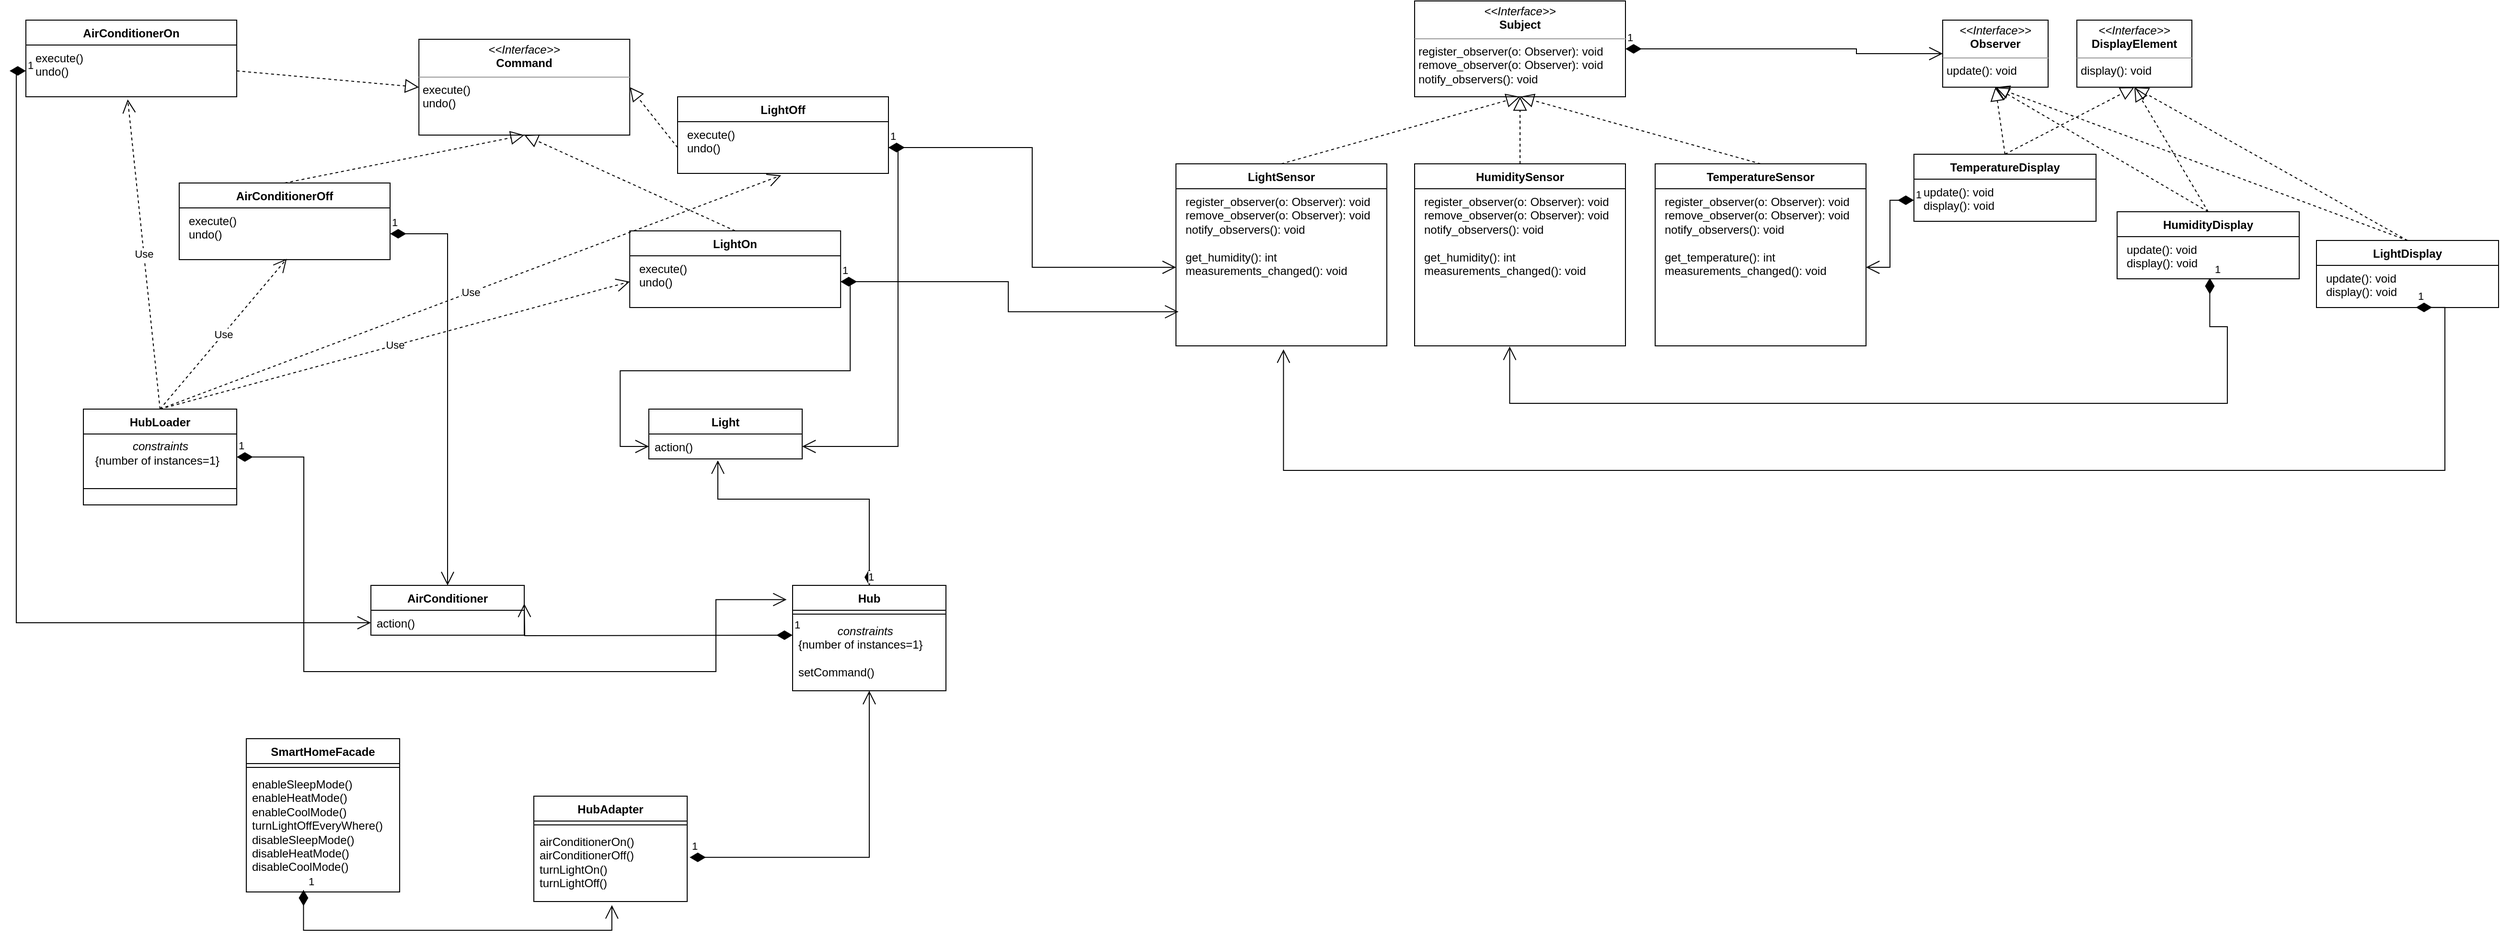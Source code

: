 <mxfile version="22.1.5" type="github">
  <diagram name="Страница — 1" id="e6R8NmJ5cwCOA_7DKm6S">
    <mxGraphModel dx="4644" dy="724" grid="1" gridSize="10" guides="1" tooltips="1" connect="1" arrows="1" fold="1" page="1" pageScale="1" pageWidth="827" pageHeight="1169" math="0" shadow="0">
      <root>
        <mxCell id="0" />
        <mxCell id="1" parent="0" />
        <mxCell id="ES4Purk-44o4Dzp5gSK--14" value="&lt;p style=&quot;margin:0px;margin-top:4px;text-align:center;&quot;&gt;&lt;i&gt;&amp;lt;&amp;lt;Interface&amp;gt;&amp;gt;&lt;/i&gt;&lt;br&gt;&lt;b&gt;Command&lt;/b&gt;&lt;/p&gt;&lt;hr size=&quot;1&quot;&gt;&lt;p style=&quot;margin:0px;margin-left:4px;&quot;&gt;execute()&lt;/p&gt;&lt;p style=&quot;margin:0px;margin-left:4px;&quot;&gt;undo()&lt;/p&gt;" style="verticalAlign=top;align=left;overflow=fill;fontSize=12;fontFamily=Helvetica;html=1;whiteSpace=wrap;" parent="1" vertex="1">
          <mxGeometry x="-2279.91" y="60" width="220" height="100" as="geometry" />
        </mxCell>
        <mxCell id="ES4Purk-44o4Dzp5gSK--17" value="LightOn" style="swimlane;fontStyle=1;align=center;verticalAlign=top;childLayout=stackLayout;horizontal=1;startSize=26;horizontalStack=0;resizeParent=1;resizeParentMax=0;resizeLast=0;collapsible=1;marginBottom=0;whiteSpace=wrap;html=1;" parent="1" vertex="1">
          <mxGeometry x="-2059.91" y="260" width="220" height="80" as="geometry" />
        </mxCell>
        <mxCell id="ES4Purk-44o4Dzp5gSK--18" value="&lt;p style=&quot;border-color: var(--border-color); margin: 0px 0px 0px 4px;&quot;&gt;execute()&lt;/p&gt;&lt;p style=&quot;border-color: var(--border-color); margin: 0px 0px 0px 4px;&quot;&gt;undo()&lt;/p&gt;" style="text;strokeColor=none;fillColor=none;align=left;verticalAlign=top;spacingLeft=4;spacingRight=4;overflow=hidden;rotatable=0;points=[[0,0.5],[1,0.5]];portConstraint=eastwest;whiteSpace=wrap;html=1;" parent="ES4Purk-44o4Dzp5gSK--17" vertex="1">
          <mxGeometry y="26" width="220" height="54" as="geometry" />
        </mxCell>
        <mxCell id="ES4Purk-44o4Dzp5gSK--19" value="" style="endArrow=block;dashed=1;endFill=0;endSize=12;html=1;rounded=0;exitX=0.5;exitY=0;exitDx=0;exitDy=0;entryX=0.5;entryY=1;entryDx=0;entryDy=0;" parent="1" source="ES4Purk-44o4Dzp5gSK--17" target="ES4Purk-44o4Dzp5gSK--14" edge="1">
          <mxGeometry width="160" relative="1" as="geometry">
            <mxPoint x="-2109.91" y="260" as="sourcePoint" />
            <mxPoint x="-1949.91" y="260" as="targetPoint" />
          </mxGeometry>
        </mxCell>
        <mxCell id="ES4Purk-44o4Dzp5gSK--36" value="LightOff" style="swimlane;fontStyle=1;align=center;verticalAlign=top;childLayout=stackLayout;horizontal=1;startSize=26;horizontalStack=0;resizeParent=1;resizeParentMax=0;resizeLast=0;collapsible=1;marginBottom=0;whiteSpace=wrap;html=1;" parent="1" vertex="1">
          <mxGeometry x="-2010" y="120" width="220" height="80" as="geometry" />
        </mxCell>
        <mxCell id="ES4Purk-44o4Dzp5gSK--37" value="&lt;p style=&quot;border-color: var(--border-color); margin: 0px 0px 0px 4px;&quot;&gt;execute()&lt;/p&gt;&lt;p style=&quot;border-color: var(--border-color); margin: 0px 0px 0px 4px;&quot;&gt;undo()&lt;/p&gt;" style="text;strokeColor=none;fillColor=none;align=left;verticalAlign=top;spacingLeft=4;spacingRight=4;overflow=hidden;rotatable=0;points=[[0,0.5],[1,0.5]];portConstraint=eastwest;whiteSpace=wrap;html=1;" parent="ES4Purk-44o4Dzp5gSK--36" vertex="1">
          <mxGeometry y="26" width="220" height="54" as="geometry" />
        </mxCell>
        <mxCell id="ES4Purk-44o4Dzp5gSK--38" value="" style="endArrow=block;dashed=1;endFill=0;endSize=12;html=1;rounded=0;exitX=0;exitY=0.5;exitDx=0;exitDy=0;entryX=1;entryY=0.5;entryDx=0;entryDy=0;" parent="1" source="ES4Purk-44o4Dzp5gSK--37" target="ES4Purk-44o4Dzp5gSK--14" edge="1">
          <mxGeometry width="160" relative="1" as="geometry">
            <mxPoint x="-2149.91" y="280" as="sourcePoint" />
            <mxPoint x="-2149.91" y="190" as="targetPoint" />
          </mxGeometry>
        </mxCell>
        <mxCell id="ES4Purk-44o4Dzp5gSK--44" value="AirConditionerOn" style="swimlane;fontStyle=1;align=center;verticalAlign=top;childLayout=stackLayout;horizontal=1;startSize=26;horizontalStack=0;resizeParent=1;resizeParentMax=0;resizeLast=0;collapsible=1;marginBottom=0;whiteSpace=wrap;html=1;" parent="1" vertex="1">
          <mxGeometry x="-2690.0" y="40" width="220" height="80" as="geometry" />
        </mxCell>
        <mxCell id="ES4Purk-44o4Dzp5gSK--45" value="&lt;p style=&quot;border-color: var(--border-color); margin: 0px 0px 0px 4px;&quot;&gt;execute()&lt;/p&gt;&lt;p style=&quot;border-color: var(--border-color); margin: 0px 0px 0px 4px;&quot;&gt;undo()&lt;/p&gt;" style="text;strokeColor=none;fillColor=none;align=left;verticalAlign=top;spacingLeft=4;spacingRight=4;overflow=hidden;rotatable=0;points=[[0,0.5],[1,0.5]];portConstraint=eastwest;whiteSpace=wrap;html=1;" parent="ES4Purk-44o4Dzp5gSK--44" vertex="1">
          <mxGeometry y="26" width="220" height="54" as="geometry" />
        </mxCell>
        <mxCell id="ES4Purk-44o4Dzp5gSK--46" value="AirConditionerOff" style="swimlane;fontStyle=1;align=center;verticalAlign=top;childLayout=stackLayout;horizontal=1;startSize=26;horizontalStack=0;resizeParent=1;resizeParentMax=0;resizeLast=0;collapsible=1;marginBottom=0;whiteSpace=wrap;html=1;" parent="1" vertex="1">
          <mxGeometry x="-2530.0" y="210" width="220" height="80" as="geometry" />
        </mxCell>
        <mxCell id="ES4Purk-44o4Dzp5gSK--47" value="&lt;p style=&quot;border-color: var(--border-color); margin: 0px 0px 0px 4px;&quot;&gt;execute()&lt;/p&gt;&lt;p style=&quot;border-color: var(--border-color); margin: 0px 0px 0px 4px;&quot;&gt;undo()&lt;/p&gt;" style="text;strokeColor=none;fillColor=none;align=left;verticalAlign=top;spacingLeft=4;spacingRight=4;overflow=hidden;rotatable=0;points=[[0,0.5],[1,0.5]];portConstraint=eastwest;whiteSpace=wrap;html=1;" parent="ES4Purk-44o4Dzp5gSK--46" vertex="1">
          <mxGeometry y="26" width="220" height="54" as="geometry" />
        </mxCell>
        <mxCell id="ES4Purk-44o4Dzp5gSK--48" value="" style="endArrow=block;dashed=1;endFill=0;endSize=12;html=1;rounded=0;exitX=0.5;exitY=0;exitDx=0;exitDy=0;entryX=0.5;entryY=1;entryDx=0;entryDy=0;" parent="1" source="ES4Purk-44o4Dzp5gSK--46" target="ES4Purk-44o4Dzp5gSK--14" edge="1">
          <mxGeometry width="160" relative="1" as="geometry">
            <mxPoint x="-1929.91" y="240" as="sourcePoint" />
            <mxPoint x="-2159.91" y="170" as="targetPoint" />
          </mxGeometry>
        </mxCell>
        <mxCell id="ES4Purk-44o4Dzp5gSK--49" value="" style="endArrow=block;dashed=1;endFill=0;endSize=12;html=1;rounded=0;exitX=1;exitY=0.5;exitDx=0;exitDy=0;entryX=0;entryY=0.5;entryDx=0;entryDy=0;" parent="1" source="ES4Purk-44o4Dzp5gSK--45" target="ES4Purk-44o4Dzp5gSK--14" edge="1">
          <mxGeometry width="160" relative="1" as="geometry">
            <mxPoint x="-1919.91" y="370" as="sourcePoint" />
            <mxPoint x="-2159.91" y="170" as="targetPoint" />
          </mxGeometry>
        </mxCell>
        <mxCell id="ES4Purk-44o4Dzp5gSK--50" value="Light" style="swimlane;fontStyle=1;align=center;verticalAlign=top;childLayout=stackLayout;horizontal=1;startSize=26;horizontalStack=0;resizeParent=1;resizeParentMax=0;resizeLast=0;collapsible=1;marginBottom=0;whiteSpace=wrap;html=1;" parent="1" vertex="1">
          <mxGeometry x="-2040.0" y="446" width="160" height="52" as="geometry" />
        </mxCell>
        <mxCell id="ES4Purk-44o4Dzp5gSK--53" value="action()" style="text;strokeColor=none;fillColor=none;align=left;verticalAlign=top;spacingLeft=4;spacingRight=4;overflow=hidden;rotatable=0;points=[[0,0.5],[1,0.5]];portConstraint=eastwest;whiteSpace=wrap;html=1;" parent="ES4Purk-44o4Dzp5gSK--50" vertex="1">
          <mxGeometry y="26" width="160" height="26" as="geometry" />
        </mxCell>
        <mxCell id="ES4Purk-44o4Dzp5gSK--54" value="1" style="endArrow=open;html=1;endSize=12;startArrow=diamondThin;startSize=14;startFill=1;edgeStyle=orthogonalEdgeStyle;align=left;verticalAlign=bottom;rounded=0;entryX=0.45;entryY=1.056;entryDx=0;entryDy=0;exitX=0.5;exitY=0;exitDx=0;exitDy=0;entryPerimeter=0;" parent="1" source="ES4Purk-44o4Dzp5gSK--61" target="ES4Purk-44o4Dzp5gSK--53" edge="1">
          <mxGeometry x="-1" y="3" relative="1" as="geometry">
            <mxPoint x="-1609.91" y="150" as="sourcePoint" />
            <mxPoint x="-1679.91" y="316" as="targetPoint" />
            <Array as="points">
              <mxPoint x="-1810" y="540" />
              <mxPoint x="-1968" y="540" />
            </Array>
          </mxGeometry>
        </mxCell>
        <mxCell id="ES4Purk-44o4Dzp5gSK--55" value="1" style="endArrow=open;html=1;endSize=12;startArrow=diamondThin;startSize=14;startFill=1;edgeStyle=orthogonalEdgeStyle;align=left;verticalAlign=bottom;rounded=0;exitX=1;exitY=0.5;exitDx=0;exitDy=0;entryX=1;entryY=0.5;entryDx=0;entryDy=0;" parent="1" source="ES4Purk-44o4Dzp5gSK--37" target="ES4Purk-44o4Dzp5gSK--53" edge="1">
          <mxGeometry x="-1" y="3" relative="1" as="geometry">
            <mxPoint x="-1629.91" y="114" as="sourcePoint" />
            <mxPoint x="-1609.91" y="230" as="targetPoint" />
            <Array as="points">
              <mxPoint x="-1780" y="173" />
              <mxPoint x="-1780" y="485" />
            </Array>
          </mxGeometry>
        </mxCell>
        <mxCell id="ES4Purk-44o4Dzp5gSK--58" value="1" style="endArrow=open;html=1;endSize=12;startArrow=diamondThin;startSize=14;startFill=1;edgeStyle=orthogonalEdgeStyle;align=left;verticalAlign=bottom;rounded=0;exitX=1;exitY=0.5;exitDx=0;exitDy=0;entryX=0;entryY=0.5;entryDx=0;entryDy=0;" parent="1" source="ES4Purk-44o4Dzp5gSK--18" target="ES4Purk-44o4Dzp5gSK--53" edge="1">
          <mxGeometry x="-1" y="3" relative="1" as="geometry">
            <mxPoint x="-1759.91" y="263" as="sourcePoint" />
            <mxPoint x="-1689.91" y="489" as="targetPoint" />
          </mxGeometry>
        </mxCell>
        <mxCell id="ES4Purk-44o4Dzp5gSK--59" value="AirConditioner" style="swimlane;fontStyle=1;align=center;verticalAlign=top;childLayout=stackLayout;horizontal=1;startSize=26;horizontalStack=0;resizeParent=1;resizeParentMax=0;resizeLast=0;collapsible=1;marginBottom=0;whiteSpace=wrap;html=1;" parent="1" vertex="1">
          <mxGeometry x="-2330.0" y="630" width="160" height="52" as="geometry" />
        </mxCell>
        <mxCell id="ES4Purk-44o4Dzp5gSK--60" value="action()" style="text;strokeColor=none;fillColor=none;align=left;verticalAlign=top;spacingLeft=4;spacingRight=4;overflow=hidden;rotatable=0;points=[[0,0.5],[1,0.5]];portConstraint=eastwest;whiteSpace=wrap;html=1;" parent="ES4Purk-44o4Dzp5gSK--59" vertex="1">
          <mxGeometry y="26" width="160" height="26" as="geometry" />
        </mxCell>
        <mxCell id="ES4Purk-44o4Dzp5gSK--61" value="Hub&lt;br&gt;" style="swimlane;fontStyle=1;align=center;verticalAlign=top;childLayout=stackLayout;horizontal=1;startSize=26;horizontalStack=0;resizeParent=1;resizeParentMax=0;resizeLast=0;collapsible=1;marginBottom=0;whiteSpace=wrap;html=1;" parent="1" vertex="1">
          <mxGeometry x="-1890" y="630" width="160" height="110" as="geometry" />
        </mxCell>
        <mxCell id="ES4Purk-44o4Dzp5gSK--63" value="" style="line;strokeWidth=1;fillColor=none;align=left;verticalAlign=middle;spacingTop=-1;spacingLeft=3;spacingRight=3;rotatable=0;labelPosition=right;points=[];portConstraint=eastwest;strokeColor=inherit;" parent="ES4Purk-44o4Dzp5gSK--61" vertex="1">
          <mxGeometry y="26" width="160" height="8" as="geometry" />
        </mxCell>
        <mxCell id="ES4Purk-44o4Dzp5gSK--64" value="&lt;div style=&quot;text-align: center;&quot;&gt;&lt;i style=&quot;background-color: initial;&quot;&gt;constraints&lt;/i&gt;&lt;/div&gt;&lt;div style=&quot;text-align: center;&quot;&gt;&lt;span style=&quot;background-color: initial;&quot;&gt;{number of instances=1}&amp;nbsp; &amp;nbsp;&lt;/span&gt;&lt;/div&gt;&lt;div style=&quot;&quot;&gt;&lt;span style=&quot;background-color: initial;&quot;&gt;&lt;br&gt;&lt;/span&gt;&lt;/div&gt;&lt;div style=&quot;&quot;&gt;&lt;span style=&quot;background-color: initial;&quot;&gt;setCommand()&lt;/span&gt;&lt;br&gt;&lt;/div&gt;" style="text;strokeColor=none;fillColor=none;align=left;verticalAlign=top;spacingLeft=4;spacingRight=4;overflow=hidden;rotatable=0;points=[[0,0.5],[1,0.5]];portConstraint=eastwest;whiteSpace=wrap;html=1;" parent="ES4Purk-44o4Dzp5gSK--61" vertex="1">
          <mxGeometry y="34" width="160" height="76" as="geometry" />
        </mxCell>
        <mxCell id="ES4Purk-44o4Dzp5gSK--65" value="1" style="endArrow=open;html=1;endSize=12;startArrow=diamondThin;startSize=14;startFill=1;edgeStyle=orthogonalEdgeStyle;align=left;verticalAlign=bottom;rounded=0;exitX=1;exitY=0.5;exitDx=0;exitDy=0;entryX=0.5;entryY=0;entryDx=0;entryDy=0;" parent="1" source="ES4Purk-44o4Dzp5gSK--47" target="ES4Purk-44o4Dzp5gSK--59" edge="1">
          <mxGeometry x="-1" y="3" relative="1" as="geometry">
            <mxPoint x="-2339.91" y="529.5" as="sourcePoint" />
            <mxPoint x="-2399.91" y="600" as="targetPoint" />
            <Array as="points">
              <mxPoint x="-2250" y="263" />
            </Array>
          </mxGeometry>
        </mxCell>
        <mxCell id="ES4Purk-44o4Dzp5gSK--66" value="1" style="endArrow=open;html=1;endSize=12;startArrow=diamondThin;startSize=14;startFill=1;edgeStyle=orthogonalEdgeStyle;align=left;verticalAlign=bottom;rounded=0;exitX=0;exitY=0.5;exitDx=0;exitDy=0;entryX=0;entryY=0.5;entryDx=0;entryDy=0;" parent="1" source="ES4Purk-44o4Dzp5gSK--45" target="ES4Purk-44o4Dzp5gSK--60" edge="1">
          <mxGeometry x="-1" y="3" relative="1" as="geometry">
            <mxPoint x="-2389.91" y="469" as="sourcePoint" />
            <mxPoint x="-2299.91" y="625" as="targetPoint" />
          </mxGeometry>
        </mxCell>
        <mxCell id="LgK20xLnih33IUUHt0mr-1" value="1" style="endArrow=open;html=1;endSize=12;startArrow=diamondThin;startSize=14;startFill=1;edgeStyle=orthogonalEdgeStyle;align=left;verticalAlign=bottom;rounded=0;entryX=1;entryY=0.5;entryDx=0;entryDy=0;exitX=0;exitY=0.5;exitDx=0;exitDy=0;" parent="1" edge="1">
          <mxGeometry x="-1" y="-2" relative="1" as="geometry">
            <mxPoint x="-1890" y="682" as="sourcePoint" />
            <mxPoint x="-2170.0" y="649" as="targetPoint" />
            <mxPoint as="offset" />
          </mxGeometry>
        </mxCell>
        <mxCell id="ij705wIb2gcpaPk8cedF-1" value="&lt;p style=&quot;margin:0px;margin-top:4px;text-align:center;&quot;&gt;&lt;i&gt;&amp;lt;&amp;lt;Interface&amp;gt;&amp;gt;&lt;/i&gt;&lt;br&gt;&lt;b&gt;Subject&lt;/b&gt;&lt;/p&gt;&lt;hr size=&quot;1&quot;&gt;&lt;p style=&quot;margin:0px;margin-left:4px;&quot;&gt;register_observer(o: Observer): void&lt;br&gt;remove_observer(o: Observer): void&lt;br&gt;&lt;/p&gt;&lt;p style=&quot;margin:0px;margin-left:4px;&quot;&gt;notify_observers(): void&lt;br&gt;&lt;/p&gt;" style="verticalAlign=top;align=left;overflow=fill;fontSize=12;fontFamily=Helvetica;html=1;whiteSpace=wrap;" parent="1" vertex="1">
          <mxGeometry x="-1241" y="20" width="220" height="100" as="geometry" />
        </mxCell>
        <mxCell id="ij705wIb2gcpaPk8cedF-2" value="&lt;p style=&quot;margin:0px;margin-top:4px;text-align:center;&quot;&gt;&lt;i&gt;&amp;lt;&amp;lt;Interface&amp;gt;&amp;gt;&lt;/i&gt;&lt;br&gt;&lt;b&gt;Observer&lt;/b&gt;&lt;/p&gt;&lt;hr size=&quot;1&quot;&gt;&lt;p style=&quot;margin:0px;margin-left:4px;&quot;&gt;update(): void&lt;br&gt;&lt;/p&gt;" style="verticalAlign=top;align=left;overflow=fill;fontSize=12;fontFamily=Helvetica;html=1;whiteSpace=wrap;" parent="1" vertex="1">
          <mxGeometry x="-690" y="40" width="110" height="70" as="geometry" />
        </mxCell>
        <mxCell id="ij705wIb2gcpaPk8cedF-3" value="&lt;p style=&quot;margin:0px;margin-top:4px;text-align:center;&quot;&gt;&lt;i&gt;&amp;lt;&amp;lt;Interface&amp;gt;&amp;gt;&lt;/i&gt;&lt;br&gt;&lt;b&gt;DisplayElement&lt;/b&gt;&lt;/p&gt;&lt;hr size=&quot;1&quot;&gt;&lt;p style=&quot;margin:0px;margin-left:4px;&quot;&gt;display(): void&lt;br&gt;&lt;/p&gt;" style="verticalAlign=top;align=left;overflow=fill;fontSize=12;fontFamily=Helvetica;html=1;whiteSpace=wrap;" parent="1" vertex="1">
          <mxGeometry x="-550" y="40" width="120" height="70" as="geometry" />
        </mxCell>
        <mxCell id="ij705wIb2gcpaPk8cedF-4" value="TemperatureSensor" style="swimlane;fontStyle=1;align=center;verticalAlign=top;childLayout=stackLayout;horizontal=1;startSize=26;horizontalStack=0;resizeParent=1;resizeParentMax=0;resizeLast=0;collapsible=1;marginBottom=0;whiteSpace=wrap;html=1;" parent="1" vertex="1">
          <mxGeometry x="-990" y="190" width="220" height="190" as="geometry" />
        </mxCell>
        <mxCell id="ij705wIb2gcpaPk8cedF-5" value="&lt;p style=&quot;border-color: var(--border-color); margin: 0px 0px 0px 4px;&quot;&gt;register_observer(o: Observer): void&lt;br style=&quot;border-color: var(--border-color);&quot;&gt;remove_observer(o: Observer): void&lt;br style=&quot;border-color: var(--border-color);&quot;&gt;&lt;/p&gt;&lt;p style=&quot;border-color: var(--border-color); margin: 0px 0px 0px 4px;&quot;&gt;notify_observers(): void&lt;/p&gt;&lt;p style=&quot;border-color: var(--border-color); margin: 0px 0px 0px 4px;&quot;&gt;&lt;br&gt;&lt;/p&gt;&lt;p style=&quot;border-color: var(--border-color); margin: 0px 0px 0px 4px;&quot;&gt;get_temperature(): int&lt;/p&gt;&lt;p style=&quot;border-color: var(--border-color); margin: 0px 0px 0px 4px;&quot;&gt;measurements_changed(): void&lt;/p&gt;" style="text;strokeColor=none;fillColor=none;align=left;verticalAlign=top;spacingLeft=4;spacingRight=4;overflow=hidden;rotatable=0;points=[[0,0.5],[1,0.5]];portConstraint=eastwest;whiteSpace=wrap;html=1;" parent="ij705wIb2gcpaPk8cedF-4" vertex="1">
          <mxGeometry y="26" width="220" height="164" as="geometry" />
        </mxCell>
        <mxCell id="ij705wIb2gcpaPk8cedF-6" value="" style="endArrow=block;dashed=1;endFill=0;endSize=12;html=1;rounded=0;exitX=0.5;exitY=0;exitDx=0;exitDy=0;entryX=0.5;entryY=1;entryDx=0;entryDy=0;" parent="1" source="ij705wIb2gcpaPk8cedF-4" target="ij705wIb2gcpaPk8cedF-1" edge="1">
          <mxGeometry width="160" relative="1" as="geometry">
            <mxPoint x="-810" y="220" as="sourcePoint" />
            <mxPoint x="-650" y="220" as="targetPoint" />
          </mxGeometry>
        </mxCell>
        <mxCell id="ij705wIb2gcpaPk8cedF-7" value="1" style="endArrow=open;html=1;endSize=12;startArrow=diamondThin;startSize=14;startFill=1;edgeStyle=orthogonalEdgeStyle;align=left;verticalAlign=bottom;rounded=0;exitX=1;exitY=0.5;exitDx=0;exitDy=0;entryX=0;entryY=0.5;entryDx=0;entryDy=0;" parent="1" source="ij705wIb2gcpaPk8cedF-1" target="ij705wIb2gcpaPk8cedF-2" edge="1">
          <mxGeometry x="-1" y="3" relative="1" as="geometry">
            <mxPoint x="-820" y="120" as="sourcePoint" />
            <mxPoint x="-660" y="120" as="targetPoint" />
            <Array as="points">
              <mxPoint x="-780" y="70" />
              <mxPoint x="-780" y="75" />
            </Array>
          </mxGeometry>
        </mxCell>
        <mxCell id="ij705wIb2gcpaPk8cedF-8" value="TemperatureDisplay" style="swimlane;fontStyle=1;align=center;verticalAlign=top;childLayout=stackLayout;horizontal=1;startSize=26;horizontalStack=0;resizeParent=1;resizeParentMax=0;resizeLast=0;collapsible=1;marginBottom=0;whiteSpace=wrap;html=1;" parent="1" vertex="1">
          <mxGeometry x="-720" y="180" width="190" height="70" as="geometry">
            <mxRectangle x="300" y="210" width="190" height="30" as="alternateBounds" />
          </mxGeometry>
        </mxCell>
        <mxCell id="ij705wIb2gcpaPk8cedF-9" value="&lt;p style=&quot;border-color: var(--border-color); margin: 0px 0px 0px 4px;&quot;&gt;update(): void&lt;/p&gt;&lt;p style=&quot;border-color: var(--border-color); margin: 0px 0px 0px 4px;&quot;&gt;display(): void&lt;/p&gt;" style="text;strokeColor=none;fillColor=none;align=left;verticalAlign=top;spacingLeft=4;spacingRight=4;overflow=hidden;rotatable=0;points=[[0,0.5],[1,0.5]];portConstraint=eastwest;whiteSpace=wrap;html=1;" parent="ij705wIb2gcpaPk8cedF-8" vertex="1">
          <mxGeometry y="26" width="190" height="44" as="geometry" />
        </mxCell>
        <mxCell id="ij705wIb2gcpaPk8cedF-10" value="" style="endArrow=block;dashed=1;endFill=0;endSize=12;html=1;rounded=0;entryX=0.5;entryY=1;entryDx=0;entryDy=0;exitX=0.5;exitY=0;exitDx=0;exitDy=0;" parent="1" source="ij705wIb2gcpaPk8cedF-8" target="ij705wIb2gcpaPk8cedF-2" edge="1">
          <mxGeometry width="160" relative="1" as="geometry">
            <mxPoint x="-850" y="190" as="sourcePoint" />
            <mxPoint x="-690" y="190" as="targetPoint" />
          </mxGeometry>
        </mxCell>
        <mxCell id="ij705wIb2gcpaPk8cedF-11" value="" style="endArrow=block;dashed=1;endFill=0;endSize=12;html=1;rounded=0;entryX=0.5;entryY=1;entryDx=0;entryDy=0;exitX=0.5;exitY=0;exitDx=0;exitDy=0;" parent="1" source="ij705wIb2gcpaPk8cedF-8" target="ij705wIb2gcpaPk8cedF-3" edge="1">
          <mxGeometry width="160" relative="1" as="geometry">
            <mxPoint x="-850" y="190" as="sourcePoint" />
            <mxPoint x="-690" y="190" as="targetPoint" />
          </mxGeometry>
        </mxCell>
        <mxCell id="ij705wIb2gcpaPk8cedF-12" value="1" style="endArrow=open;html=1;endSize=12;startArrow=diamondThin;startSize=14;startFill=1;edgeStyle=orthogonalEdgeStyle;align=left;verticalAlign=bottom;rounded=0;exitX=0;exitY=0.5;exitDx=0;exitDy=0;entryX=1;entryY=0.5;entryDx=0;entryDy=0;" parent="1" source="ij705wIb2gcpaPk8cedF-9" target="ij705wIb2gcpaPk8cedF-5" edge="1">
          <mxGeometry x="-1" y="3" relative="1" as="geometry">
            <mxPoint x="-830" y="310" as="sourcePoint" />
            <mxPoint x="-670" y="310" as="targetPoint" />
          </mxGeometry>
        </mxCell>
        <mxCell id="ij705wIb2gcpaPk8cedF-13" value="HumidityDisplay" style="swimlane;fontStyle=1;align=center;verticalAlign=top;childLayout=stackLayout;horizontal=1;startSize=26;horizontalStack=0;resizeParent=1;resizeParentMax=0;resizeLast=0;collapsible=1;marginBottom=0;whiteSpace=wrap;html=1;" parent="1" vertex="1">
          <mxGeometry x="-508" y="240" width="190" height="70" as="geometry">
            <mxRectangle x="300" y="210" width="190" height="30" as="alternateBounds" />
          </mxGeometry>
        </mxCell>
        <mxCell id="ij705wIb2gcpaPk8cedF-14" value="&lt;p style=&quot;border-color: var(--border-color); margin: 0px 0px 0px 4px;&quot;&gt;update(): void&lt;/p&gt;&lt;p style=&quot;border-color: var(--border-color); margin: 0px 0px 0px 4px;&quot;&gt;display(): void&lt;/p&gt;" style="text;strokeColor=none;fillColor=none;align=left;verticalAlign=top;spacingLeft=4;spacingRight=4;overflow=hidden;rotatable=0;points=[[0,0.5],[1,0.5]];portConstraint=eastwest;whiteSpace=wrap;html=1;" parent="ij705wIb2gcpaPk8cedF-13" vertex="1">
          <mxGeometry y="26" width="190" height="44" as="geometry" />
        </mxCell>
        <mxCell id="ij705wIb2gcpaPk8cedF-15" value="LightDisplay" style="swimlane;fontStyle=1;align=center;verticalAlign=top;childLayout=stackLayout;horizontal=1;startSize=26;horizontalStack=0;resizeParent=1;resizeParentMax=0;resizeLast=0;collapsible=1;marginBottom=0;whiteSpace=wrap;html=1;" parent="1" vertex="1">
          <mxGeometry x="-300" y="270" width="190" height="70" as="geometry">
            <mxRectangle x="300" y="210" width="190" height="30" as="alternateBounds" />
          </mxGeometry>
        </mxCell>
        <mxCell id="ij705wIb2gcpaPk8cedF-16" value="&lt;p style=&quot;border-color: var(--border-color); margin: 0px 0px 0px 4px;&quot;&gt;update(): void&lt;/p&gt;&lt;p style=&quot;border-color: var(--border-color); margin: 0px 0px 0px 4px;&quot;&gt;display(): void&lt;/p&gt;" style="text;strokeColor=none;fillColor=none;align=left;verticalAlign=top;spacingLeft=4;spacingRight=4;overflow=hidden;rotatable=0;points=[[0,0.5],[1,0.5]];portConstraint=eastwest;whiteSpace=wrap;html=1;" parent="ij705wIb2gcpaPk8cedF-15" vertex="1">
          <mxGeometry y="26" width="190" height="44" as="geometry" />
        </mxCell>
        <mxCell id="ij705wIb2gcpaPk8cedF-17" value="" style="endArrow=block;dashed=1;endFill=0;endSize=12;html=1;rounded=0;entryX=0.5;entryY=1;entryDx=0;entryDy=0;exitX=0.5;exitY=0;exitDx=0;exitDy=0;" parent="1" source="ij705wIb2gcpaPk8cedF-15" target="ij705wIb2gcpaPk8cedF-2" edge="1">
          <mxGeometry width="160" relative="1" as="geometry">
            <mxPoint x="-355" y="170" as="sourcePoint" />
            <mxPoint x="-395" y="90" as="targetPoint" />
          </mxGeometry>
        </mxCell>
        <mxCell id="ij705wIb2gcpaPk8cedF-18" value="" style="endArrow=block;dashed=1;endFill=0;endSize=12;html=1;rounded=0;entryX=0.5;entryY=1;entryDx=0;entryDy=0;exitX=0.5;exitY=0;exitDx=0;exitDy=0;" parent="1" source="ij705wIb2gcpaPk8cedF-15" target="ij705wIb2gcpaPk8cedF-3" edge="1">
          <mxGeometry width="160" relative="1" as="geometry">
            <mxPoint x="-427.5" y="190" as="sourcePoint" />
            <mxPoint x="-322.5" y="110" as="targetPoint" />
          </mxGeometry>
        </mxCell>
        <mxCell id="ij705wIb2gcpaPk8cedF-19" value="" style="endArrow=block;dashed=1;endFill=0;endSize=12;html=1;rounded=0;entryX=0.5;entryY=1;entryDx=0;entryDy=0;exitX=0.5;exitY=0;exitDx=0;exitDy=0;" parent="1" source="ij705wIb2gcpaPk8cedF-13" target="ij705wIb2gcpaPk8cedF-2" edge="1">
          <mxGeometry width="160" relative="1" as="geometry">
            <mxPoint x="-375" y="380" as="sourcePoint" />
            <mxPoint x="-490" y="300" as="targetPoint" />
          </mxGeometry>
        </mxCell>
        <mxCell id="ij705wIb2gcpaPk8cedF-20" value="" style="endArrow=block;dashed=1;endFill=0;endSize=12;html=1;rounded=0;entryX=0.5;entryY=1;entryDx=0;entryDy=0;exitX=0.5;exitY=0;exitDx=0;exitDy=0;" parent="1" source="ij705wIb2gcpaPk8cedF-13" target="ij705wIb2gcpaPk8cedF-3" edge="1">
          <mxGeometry width="160" relative="1" as="geometry">
            <mxPoint x="-585" y="300" as="sourcePoint" />
            <mxPoint x="-625" y="120" as="targetPoint" />
          </mxGeometry>
        </mxCell>
        <mxCell id="ij705wIb2gcpaPk8cedF-23" value="HumiditySensor" style="swimlane;fontStyle=1;align=center;verticalAlign=top;childLayout=stackLayout;horizontal=1;startSize=26;horizontalStack=0;resizeParent=1;resizeParentMax=0;resizeLast=0;collapsible=1;marginBottom=0;whiteSpace=wrap;html=1;" parent="1" vertex="1">
          <mxGeometry x="-1241" y="190" width="220" height="190" as="geometry" />
        </mxCell>
        <mxCell id="ij705wIb2gcpaPk8cedF-24" value="&lt;p style=&quot;border-color: var(--border-color); margin: 0px 0px 0px 4px;&quot;&gt;register_observer(o: Observer): void&lt;br style=&quot;border-color: var(--border-color);&quot;&gt;remove_observer(o: Observer): void&lt;br style=&quot;border-color: var(--border-color);&quot;&gt;&lt;/p&gt;&lt;p style=&quot;border-color: var(--border-color); margin: 0px 0px 0px 4px;&quot;&gt;notify_observers(): void&lt;/p&gt;&lt;p style=&quot;border-color: var(--border-color); margin: 0px 0px 0px 4px;&quot;&gt;&lt;br&gt;&lt;/p&gt;&lt;p style=&quot;border-color: var(--border-color); margin: 0px 0px 0px 4px;&quot;&gt;get_humidity(): int&lt;/p&gt;&lt;p style=&quot;border-color: var(--border-color); margin: 0px 0px 0px 4px;&quot;&gt;measurements_changed(): void&lt;/p&gt;" style="text;strokeColor=none;fillColor=none;align=left;verticalAlign=top;spacingLeft=4;spacingRight=4;overflow=hidden;rotatable=0;points=[[0,0.5],[1,0.5]];portConstraint=eastwest;whiteSpace=wrap;html=1;" parent="ij705wIb2gcpaPk8cedF-23" vertex="1">
          <mxGeometry y="26" width="220" height="164" as="geometry" />
        </mxCell>
        <mxCell id="ij705wIb2gcpaPk8cedF-25" value="" style="endArrow=block;dashed=1;endFill=0;endSize=12;html=1;rounded=0;exitX=0.5;exitY=0;exitDx=0;exitDy=0;entryX=0.5;entryY=1;entryDx=0;entryDy=0;" parent="1" source="ij705wIb2gcpaPk8cedF-23" target="ij705wIb2gcpaPk8cedF-1" edge="1">
          <mxGeometry width="160" relative="1" as="geometry">
            <mxPoint x="-870" y="200" as="sourcePoint" />
            <mxPoint x="-970" y="140" as="targetPoint" />
          </mxGeometry>
        </mxCell>
        <mxCell id="ij705wIb2gcpaPk8cedF-26" value="LightSensor" style="swimlane;fontStyle=1;align=center;verticalAlign=top;childLayout=stackLayout;horizontal=1;startSize=26;horizontalStack=0;resizeParent=1;resizeParentMax=0;resizeLast=0;collapsible=1;marginBottom=0;whiteSpace=wrap;html=1;" parent="1" vertex="1">
          <mxGeometry x="-1490" y="190" width="220" height="190" as="geometry" />
        </mxCell>
        <mxCell id="ij705wIb2gcpaPk8cedF-27" value="&lt;p style=&quot;border-color: var(--border-color); margin: 0px 0px 0px 4px;&quot;&gt;register_observer(o: Observer): void&lt;br style=&quot;border-color: var(--border-color);&quot;&gt;remove_observer(o: Observer): void&lt;br style=&quot;border-color: var(--border-color);&quot;&gt;&lt;/p&gt;&lt;p style=&quot;border-color: var(--border-color); margin: 0px 0px 0px 4px;&quot;&gt;notify_observers(): void&lt;/p&gt;&lt;p style=&quot;border-color: var(--border-color); margin: 0px 0px 0px 4px;&quot;&gt;&lt;br&gt;&lt;/p&gt;&lt;p style=&quot;border-color: var(--border-color); margin: 0px 0px 0px 4px;&quot;&gt;get_humidity(): int&lt;/p&gt;&lt;p style=&quot;border-color: var(--border-color); margin: 0px 0px 0px 4px;&quot;&gt;measurements_changed(): void&lt;/p&gt;" style="text;strokeColor=none;fillColor=none;align=left;verticalAlign=top;spacingLeft=4;spacingRight=4;overflow=hidden;rotatable=0;points=[[0,0.5],[1,0.5]];portConstraint=eastwest;whiteSpace=wrap;html=1;" parent="ij705wIb2gcpaPk8cedF-26" vertex="1">
          <mxGeometry y="26" width="220" height="164" as="geometry" />
        </mxCell>
        <mxCell id="ij705wIb2gcpaPk8cedF-28" value="" style="endArrow=block;dashed=1;endFill=0;endSize=12;html=1;rounded=0;exitX=0.5;exitY=0;exitDx=0;exitDy=0;entryX=0.5;entryY=1;entryDx=0;entryDy=0;" parent="1" source="ij705wIb2gcpaPk8cedF-26" target="ij705wIb2gcpaPk8cedF-1" edge="1">
          <mxGeometry width="160" relative="1" as="geometry">
            <mxPoint x="-1370" y="180" as="sourcePoint" />
            <mxPoint x="-1219" y="120" as="targetPoint" />
          </mxGeometry>
        </mxCell>
        <mxCell id="ij705wIb2gcpaPk8cedF-31" value="1" style="endArrow=open;html=1;endSize=12;startArrow=diamondThin;startSize=14;startFill=1;edgeStyle=orthogonalEdgeStyle;align=left;verticalAlign=bottom;rounded=0;entryX=0.451;entryY=1.004;entryDx=0;entryDy=0;entryPerimeter=0;exitX=0.509;exitY=0.98;exitDx=0;exitDy=0;exitPerimeter=0;" parent="1" source="ij705wIb2gcpaPk8cedF-14" target="ij705wIb2gcpaPk8cedF-24" edge="1">
          <mxGeometry x="-1" y="3" relative="1" as="geometry">
            <mxPoint x="-420" y="480" as="sourcePoint" />
            <mxPoint x="-760" y="308" as="targetPoint" />
            <Array as="points">
              <mxPoint x="-393" y="360" />
              <mxPoint x="-393" y="440" />
              <mxPoint x="-1142" y="440" />
            </Array>
          </mxGeometry>
        </mxCell>
        <mxCell id="ij705wIb2gcpaPk8cedF-34" value="1" style="endArrow=open;html=1;endSize=12;startArrow=diamondThin;startSize=14;startFill=1;edgeStyle=orthogonalEdgeStyle;align=left;verticalAlign=bottom;rounded=0;exitX=0.546;exitY=0.998;exitDx=0;exitDy=0;exitPerimeter=0;entryX=0.51;entryY=1.022;entryDx=0;entryDy=0;entryPerimeter=0;" parent="1" source="ij705wIb2gcpaPk8cedF-16" target="ij705wIb2gcpaPk8cedF-27" edge="1">
          <mxGeometry x="-1" y="3" relative="1" as="geometry">
            <mxPoint x="-701" y="308" as="sourcePoint" />
            <mxPoint x="-790" y="560" as="targetPoint" />
            <Array as="points">
              <mxPoint x="-166" y="340" />
              <mxPoint x="-166" y="510" />
              <mxPoint x="-1378" y="510" />
            </Array>
          </mxGeometry>
        </mxCell>
        <mxCell id="ij705wIb2gcpaPk8cedF-37" value="HubLoader" style="swimlane;fontStyle=1;align=center;verticalAlign=top;childLayout=stackLayout;horizontal=1;startSize=26;horizontalStack=0;resizeParent=1;resizeParentMax=0;resizeLast=0;collapsible=1;marginBottom=0;whiteSpace=wrap;html=1;" parent="1" vertex="1">
          <mxGeometry x="-2630" y="446" width="160" height="100" as="geometry" />
        </mxCell>
        <mxCell id="C_WwrIAuAH8jOThfmDur-3" value="&lt;div style=&quot;border-color: var(--border-color);&quot;&gt;&lt;i style=&quot;border-color: var(--border-color); background-color: initial;&quot;&gt;constraints&lt;/i&gt;&lt;/div&gt;&lt;div style=&quot;border-color: var(--border-color);&quot;&gt;{number of instances=1}&amp;nbsp;&amp;nbsp;&lt;/div&gt;" style="text;html=1;align=center;verticalAlign=middle;resizable=0;points=[];autosize=1;strokeColor=none;fillColor=none;" parent="ij705wIb2gcpaPk8cedF-37" vertex="1">
          <mxGeometry y="26" width="160" height="40" as="geometry" />
        </mxCell>
        <mxCell id="ij705wIb2gcpaPk8cedF-38" value="&#xa;&#xa;" style="line;strokeWidth=1;fillColor=none;align=left;verticalAlign=middle;spacingTop=-1;spacingLeft=3;spacingRight=3;rotatable=0;labelPosition=right;points=[];portConstraint=eastwest;strokeColor=inherit;" parent="ij705wIb2gcpaPk8cedF-37" vertex="1">
          <mxGeometry y="66" width="160" height="34" as="geometry" />
        </mxCell>
        <mxCell id="ij705wIb2gcpaPk8cedF-41" value="Use" style="endArrow=open;endSize=12;dashed=1;html=1;rounded=0;exitX=0.5;exitY=0;exitDx=0;exitDy=0;entryX=0;entryY=0.5;entryDx=0;entryDy=0;" parent="1" source="ij705wIb2gcpaPk8cedF-37" target="ES4Purk-44o4Dzp5gSK--18" edge="1">
          <mxGeometry width="160" relative="1" as="geometry">
            <mxPoint x="-1867.01" y="693.23" as="sourcePoint" />
            <mxPoint x="-1970.0" y="409.998" as="targetPoint" />
          </mxGeometry>
        </mxCell>
        <mxCell id="ij705wIb2gcpaPk8cedF-42" value="Use" style="endArrow=open;endSize=12;dashed=1;html=1;rounded=0;exitX=0.5;exitY=0;exitDx=0;exitDy=0;entryX=0.491;entryY=1.038;entryDx=0;entryDy=0;entryPerimeter=0;" parent="1" source="ij705wIb2gcpaPk8cedF-37" target="ES4Purk-44o4Dzp5gSK--37" edge="1">
          <mxGeometry width="160" relative="1" as="geometry">
            <mxPoint x="-1850" y="697" as="sourcePoint" />
            <mxPoint x="-1960.0" y="419.998" as="targetPoint" />
          </mxGeometry>
        </mxCell>
        <mxCell id="ij705wIb2gcpaPk8cedF-44" value="Use" style="endArrow=open;endSize=12;dashed=1;html=1;rounded=0;exitX=0.5;exitY=0;exitDx=0;exitDy=0;entryX=0.51;entryY=0.983;entryDx=0;entryDy=0;entryPerimeter=0;" parent="1" source="ij705wIb2gcpaPk8cedF-37" target="ES4Purk-44o4Dzp5gSK--47" edge="1">
          <mxGeometry width="160" relative="1" as="geometry">
            <mxPoint x="-1810" y="710" as="sourcePoint" />
            <mxPoint x="-1872" y="292" as="targetPoint" />
          </mxGeometry>
        </mxCell>
        <mxCell id="ij705wIb2gcpaPk8cedF-45" value="Use" style="endArrow=open;endSize=12;dashed=1;html=1;rounded=0;exitX=0.5;exitY=0;exitDx=0;exitDy=0;entryX=0.483;entryY=1.052;entryDx=0;entryDy=0;entryPerimeter=0;" parent="1" source="ij705wIb2gcpaPk8cedF-37" target="ES4Purk-44o4Dzp5gSK--45" edge="1">
          <mxGeometry width="160" relative="1" as="geometry">
            <mxPoint x="-1810" y="710" as="sourcePoint" />
            <mxPoint x="-2248" y="449" as="targetPoint" />
          </mxGeometry>
        </mxCell>
        <mxCell id="ij705wIb2gcpaPk8cedF-46" value="1" style="endArrow=open;html=1;endSize=12;startArrow=diamondThin;startSize=14;startFill=1;edgeStyle=orthogonalEdgeStyle;align=left;verticalAlign=bottom;rounded=0;entryX=0;entryY=0.5;entryDx=0;entryDy=0;exitX=1;exitY=0.5;exitDx=0;exitDy=0;" parent="1" source="ES4Purk-44o4Dzp5gSK--37" target="ij705wIb2gcpaPk8cedF-27" edge="1">
          <mxGeometry x="-1" y="3" relative="1" as="geometry">
            <mxPoint x="-1730" y="180" as="sourcePoint" />
            <mxPoint x="-1580" y="426" as="targetPoint" />
          </mxGeometry>
        </mxCell>
        <mxCell id="ij705wIb2gcpaPk8cedF-47" value="1" style="endArrow=open;html=1;endSize=12;startArrow=diamondThin;startSize=14;startFill=1;edgeStyle=orthogonalEdgeStyle;align=left;verticalAlign=bottom;rounded=0;entryX=0.012;entryY=0.783;entryDx=0;entryDy=0;exitX=1;exitY=0.5;exitDx=0;exitDy=0;entryPerimeter=0;" parent="1" source="ES4Purk-44o4Dzp5gSK--18" target="ij705wIb2gcpaPk8cedF-27" edge="1">
          <mxGeometry x="-1" y="3" relative="1" as="geometry">
            <mxPoint x="-1810" y="330" as="sourcePoint" />
            <mxPoint x="-1510" y="455" as="targetPoint" />
          </mxGeometry>
        </mxCell>
        <mxCell id="C_WwrIAuAH8jOThfmDur-4" value="SmartHomeFacade" style="swimlane;fontStyle=1;align=center;verticalAlign=top;childLayout=stackLayout;horizontal=1;startSize=26;horizontalStack=0;resizeParent=1;resizeParentMax=0;resizeLast=0;collapsible=1;marginBottom=0;whiteSpace=wrap;html=1;" parent="1" vertex="1">
          <mxGeometry x="-2460" y="790" width="160" height="160" as="geometry" />
        </mxCell>
        <mxCell id="C_WwrIAuAH8jOThfmDur-5" value="" style="line;strokeWidth=1;fillColor=none;align=left;verticalAlign=middle;spacingTop=-1;spacingLeft=3;spacingRight=3;rotatable=0;labelPosition=right;points=[];portConstraint=eastwest;strokeColor=inherit;" parent="C_WwrIAuAH8jOThfmDur-4" vertex="1">
          <mxGeometry y="26" width="160" height="8" as="geometry" />
        </mxCell>
        <mxCell id="C_WwrIAuAH8jOThfmDur-6" value="&lt;div style=&quot;&quot;&gt;enableSleepMode()&lt;/div&gt;&lt;div style=&quot;&quot;&gt;enableHeatMode()&lt;br&gt;&lt;/div&gt;&lt;div style=&quot;&quot;&gt;enableCoolMode()&lt;/div&gt;&lt;div style=&quot;&quot;&gt;turnLightOffEveryWhere()&lt;/div&gt;&lt;div style=&quot;&quot;&gt;&lt;div style=&quot;border-color: var(--border-color);&quot;&gt;disableSleepMode()&lt;/div&gt;&lt;div style=&quot;border-color: var(--border-color);&quot;&gt;disableHeatMode()&lt;br style=&quot;border-color: var(--border-color);&quot;&gt;&lt;/div&gt;&lt;div style=&quot;border-color: var(--border-color);&quot;&gt;disableCoolMode()&lt;/div&gt;&lt;/div&gt;" style="text;strokeColor=none;fillColor=none;align=left;verticalAlign=top;spacingLeft=4;spacingRight=4;overflow=hidden;rotatable=0;points=[[0,0.5],[1,0.5]];portConstraint=eastwest;whiteSpace=wrap;html=1;" parent="C_WwrIAuAH8jOThfmDur-4" vertex="1">
          <mxGeometry y="34" width="160" height="126" as="geometry" />
        </mxCell>
        <mxCell id="VwdTYIuqbluWvnwQ-AuK-2" value="1" style="endArrow=open;html=1;endSize=12;startArrow=diamondThin;startSize=14;startFill=1;edgeStyle=orthogonalEdgeStyle;align=left;verticalAlign=bottom;rounded=0;exitX=0.373;exitY=0.982;exitDx=0;exitDy=0;entryX=0.509;entryY=1.049;entryDx=0;entryDy=0;entryPerimeter=0;exitPerimeter=0;" parent="1" source="C_WwrIAuAH8jOThfmDur-6" target="VwdTYIuqbluWvnwQ-AuK-6" edge="1">
          <mxGeometry x="-1" y="3" relative="1" as="geometry">
            <mxPoint x="-1932" y="811" as="sourcePoint" />
            <mxPoint x="-1670" y="800" as="targetPoint" />
            <Array as="points">
              <mxPoint x="-2400" y="990" />
              <mxPoint x="-2079" y="990" />
            </Array>
          </mxGeometry>
        </mxCell>
        <mxCell id="VwdTYIuqbluWvnwQ-AuK-4" value="HubAdapter" style="swimlane;fontStyle=1;align=center;verticalAlign=top;childLayout=stackLayout;horizontal=1;startSize=26;horizontalStack=0;resizeParent=1;resizeParentMax=0;resizeLast=0;collapsible=1;marginBottom=0;whiteSpace=wrap;html=1;" parent="1" vertex="1">
          <mxGeometry x="-2160" y="850" width="160" height="110" as="geometry" />
        </mxCell>
        <mxCell id="VwdTYIuqbluWvnwQ-AuK-5" value="" style="line;strokeWidth=1;fillColor=none;align=left;verticalAlign=middle;spacingTop=-1;spacingLeft=3;spacingRight=3;rotatable=0;labelPosition=right;points=[];portConstraint=eastwest;strokeColor=inherit;" parent="VwdTYIuqbluWvnwQ-AuK-4" vertex="1">
          <mxGeometry y="26" width="160" height="8" as="geometry" />
        </mxCell>
        <mxCell id="VwdTYIuqbluWvnwQ-AuK-6" value="&lt;div style=&quot;text-align: center;&quot;&gt;&lt;span style=&quot;background-color: initial;&quot;&gt;airConditionerOn()&lt;/span&gt;&lt;br&gt;&lt;/div&gt;&lt;div style=&quot;&quot;&gt;&lt;div style=&quot;border-color: var(--border-color);&quot;&gt;airConditionerOff()&lt;br style=&quot;border-color: var(--border-color);&quot;&gt;&lt;/div&gt;&lt;div style=&quot;border-color: var(--border-color);&quot;&gt;turnLightOn()&lt;/div&gt;&lt;div style=&quot;border-color: var(--border-color);&quot;&gt;turnLightOff()&lt;/div&gt;&lt;div style=&quot;border-color: var(--border-color);&quot;&gt;&lt;br style=&quot;border-color: var(--border-color);&quot;&gt;&lt;/div&gt;&lt;/div&gt;" style="text;strokeColor=none;fillColor=none;align=left;verticalAlign=top;spacingLeft=4;spacingRight=4;overflow=hidden;rotatable=0;points=[[0,0.5],[1,0.5]];portConstraint=eastwest;whiteSpace=wrap;html=1;" parent="VwdTYIuqbluWvnwQ-AuK-4" vertex="1">
          <mxGeometry y="34" width="160" height="76" as="geometry" />
        </mxCell>
        <mxCell id="VwdTYIuqbluWvnwQ-AuK-7" value="1" style="endArrow=open;html=1;endSize=12;startArrow=diamondThin;startSize=14;startFill=1;edgeStyle=orthogonalEdgeStyle;align=left;verticalAlign=bottom;rounded=0;exitX=1.016;exitY=0.393;exitDx=0;exitDy=0;exitPerimeter=0;" parent="1" source="VwdTYIuqbluWvnwQ-AuK-6" edge="1">
          <mxGeometry x="-1" y="3" relative="1" as="geometry">
            <mxPoint x="-1940" y="859.5" as="sourcePoint" />
            <mxPoint x="-1810" y="740" as="targetPoint" />
            <Array as="points">
              <mxPoint x="-1810" y="914" />
            </Array>
          </mxGeometry>
        </mxCell>
        <mxCell id="BTNQmytX-b4H9GGMIyNG-1" value="1" style="endArrow=open;html=1;endSize=12;startArrow=diamondThin;startSize=14;startFill=1;edgeStyle=orthogonalEdgeStyle;align=left;verticalAlign=bottom;rounded=0;exitX=1;exitY=0.5;exitDx=0;exitDy=0;entryX=-0.039;entryY=0.135;entryDx=0;entryDy=0;entryPerimeter=0;" edge="1" parent="1" source="ij705wIb2gcpaPk8cedF-37" target="ES4Purk-44o4Dzp5gSK--61">
          <mxGeometry x="-1" y="3" relative="1" as="geometry">
            <mxPoint x="-1987" y="924" as="sourcePoint" />
            <mxPoint x="-1800" y="750" as="targetPoint" />
            <Array as="points">
              <mxPoint x="-2400" y="496" />
              <mxPoint x="-2400" y="720" />
              <mxPoint x="-1970" y="720" />
              <mxPoint x="-1970" y="645" />
            </Array>
          </mxGeometry>
        </mxCell>
      </root>
    </mxGraphModel>
  </diagram>
</mxfile>
